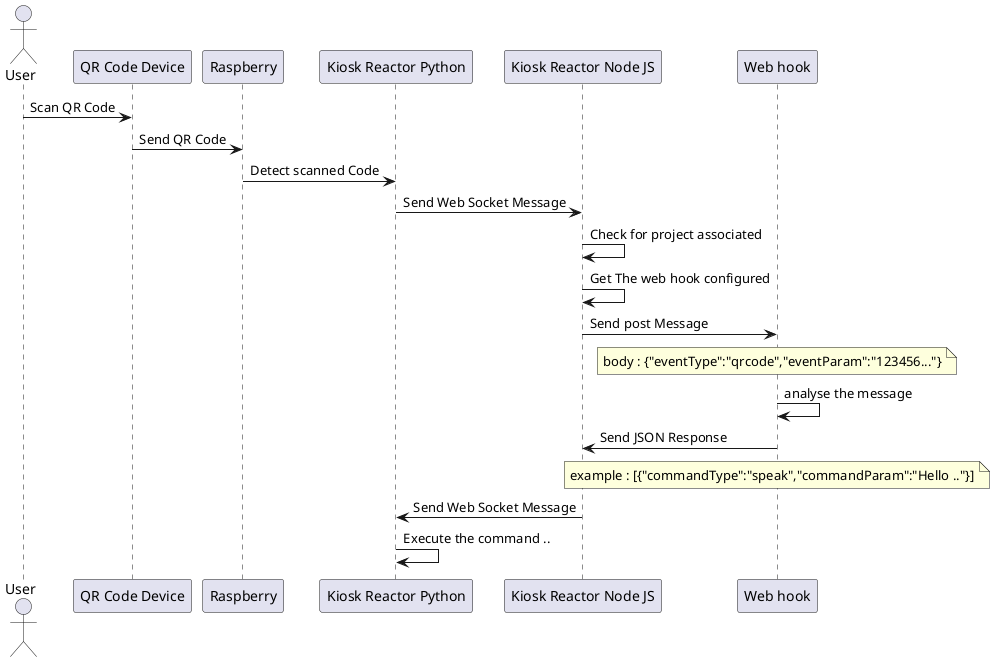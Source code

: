 @startuml
actor User as User
participant "QR Code Device" as QR
participant Raspberry as PI
participant "Kiosk Reactor Python" as KRP
participant "Kiosk Reactor Node JS" as KRJ
participant "Web hook" as WH


User -> QR: Scan QR Code
QR -> PI: Send QR Code
PI -> KRP: Detect scanned Code
KRP -> KRJ: Send Web Socket Message
KRJ -> KRJ: Check for project associated
KRJ -> KRJ: Get The web hook configured
KRJ -> WH: Send post Message
note over WH: body : {"eventType":"qrcode","eventParam":"123456..."}
WH -> WH: analyse the message
WH -> KRJ: Send JSON Response
note over WH: example : [{"commandType":"speak","commandParam":"Hello .."}]
KRJ-> KRP: Send Web Socket Message
KRP -> KRP: Execute the command ..

@enduml